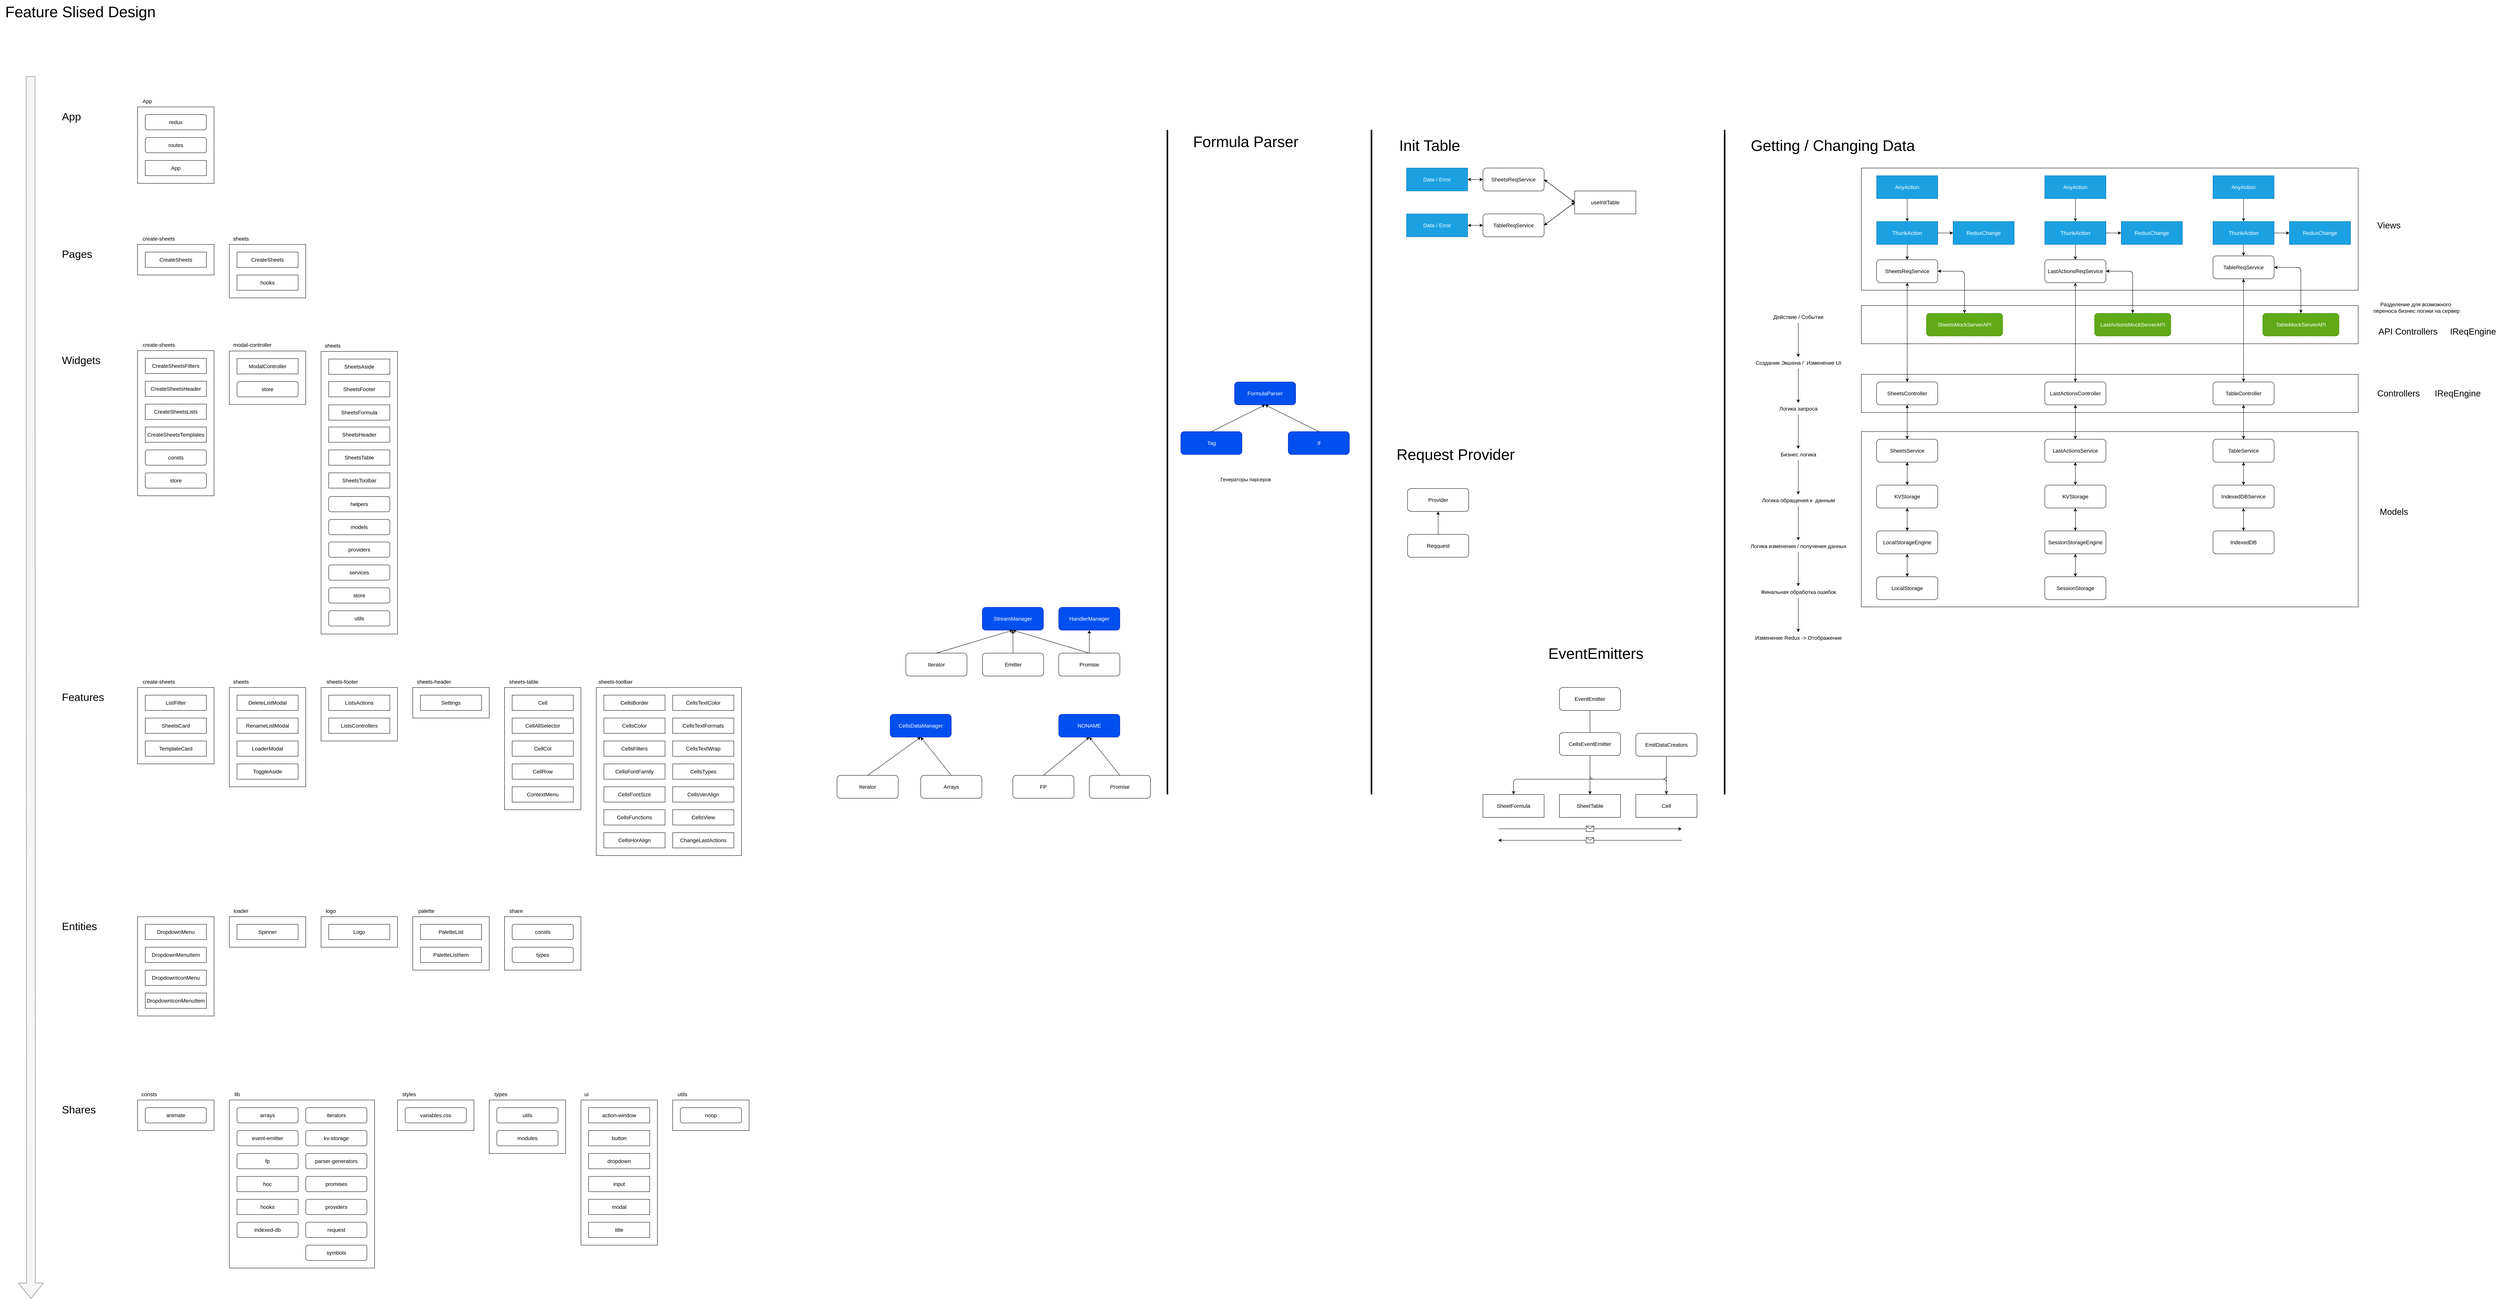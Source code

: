 <mxfile>
    <diagram name="Страница 1" id="cOe1a5cerJCm0QMi9jSH">
        <mxGraphModel dx="1814" dy="537" grid="1" gridSize="10" guides="1" tooltips="1" connect="1" arrows="1" fold="1" page="1" pageScale="1" pageWidth="827" pageHeight="1169" background="none" math="0" shadow="0">
            <root>
                <mxCell id="0"/>
                <mxCell id="1" parent="0"/>
                <mxCell id="610" value="" style="rounded=0;whiteSpace=wrap;html=1;fillColor=none;" parent="1" vertex="1">
                    <mxGeometry x="4070" y="840" width="1300" height="100" as="geometry"/>
                </mxCell>
                <mxCell id="361" value="" style="rounded=0;whiteSpace=wrap;html=1;fillColor=none;" parent="1" vertex="1">
                    <mxGeometry x="4070" y="480" width="1300" height="320" as="geometry"/>
                </mxCell>
                <mxCell id="382" value="" style="rounded=0;whiteSpace=wrap;html=1;fillColor=none;" parent="1" vertex="1">
                    <mxGeometry x="-440" y="2440" width="200" height="260" as="geometry"/>
                </mxCell>
                <mxCell id="357" value="" style="rounded=0;whiteSpace=wrap;html=1;fillColor=none;" parent="1" vertex="1">
                    <mxGeometry x="4070" y="1020" width="1300" height="100" as="geometry"/>
                </mxCell>
                <mxCell id="359" value="" style="rounded=0;whiteSpace=wrap;html=1;fillColor=none;" parent="1" vertex="1">
                    <mxGeometry x="4070" y="1170" width="1300" height="459" as="geometry"/>
                </mxCell>
                <mxCell id="6" value="&lt;font style=&quot;font-size: 28px;&quot;&gt;App&lt;/font&gt;" style="text;html=1;align=left;verticalAlign=middle;resizable=0;points=[];autosize=1;strokeColor=none;fillColor=none;" parent="1" vertex="1">
                    <mxGeometry x="-640" y="320" width="70" height="50" as="geometry"/>
                </mxCell>
                <mxCell id="11" value="&lt;font style=&quot;font-size: 40px;&quot;&gt;Feature Slised Design&lt;/font&gt;" style="text;html=1;align=center;verticalAlign=middle;resizable=0;points=[];autosize=1;strokeColor=none;fillColor=none;" parent="1" vertex="1">
                    <mxGeometry x="-800" y="40" width="420" height="60" as="geometry"/>
                </mxCell>
                <mxCell id="12" value="&lt;font style=&quot;font-size: 28px;&quot;&gt;Pages&lt;/font&gt;" style="text;html=1;align=left;verticalAlign=middle;resizable=0;points=[];autosize=1;strokeColor=none;fillColor=none;" parent="1" vertex="1">
                    <mxGeometry x="-640" y="680" width="100" height="50" as="geometry"/>
                </mxCell>
                <mxCell id="13" value="&lt;font style=&quot;font-size: 28px;&quot;&gt;Widgets&lt;/font&gt;" style="text;html=1;align=left;verticalAlign=middle;resizable=0;points=[];autosize=1;strokeColor=none;fillColor=none;" parent="1" vertex="1">
                    <mxGeometry x="-640" y="958" width="120" height="50" as="geometry"/>
                </mxCell>
                <mxCell id="14" value="&lt;font style=&quot;font-size: 28px;&quot;&gt;Shares&lt;/font&gt;" style="text;html=1;align=left;verticalAlign=middle;resizable=0;points=[];autosize=1;strokeColor=none;fillColor=none;" parent="1" vertex="1">
                    <mxGeometry x="-640" y="2920" width="110" height="50" as="geometry"/>
                </mxCell>
                <mxCell id="15" value="&lt;font style=&quot;font-size: 28px;&quot;&gt;Entities&lt;/font&gt;" style="text;html=1;align=left;verticalAlign=middle;resizable=0;points=[];autosize=1;strokeColor=none;fillColor=none;" parent="1" vertex="1">
                    <mxGeometry x="-640" y="2440" width="120" height="50" as="geometry"/>
                </mxCell>
                <mxCell id="16" value="&lt;font style=&quot;font-size: 28px;&quot;&gt;Features&lt;/font&gt;" style="text;html=1;align=left;verticalAlign=middle;resizable=0;points=[];autosize=1;strokeColor=none;fillColor=none;" parent="1" vertex="1">
                    <mxGeometry x="-640" y="1840" width="130" height="50" as="geometry"/>
                </mxCell>
                <mxCell id="51" value="FormulaParser" style="rounded=1;whiteSpace=wrap;html=1;fontSize=14;glass=0;shadow=0;fillColor=#0050ef;fontColor=#ffffff;strokeColor=#001DBC;" parent="1" vertex="1">
                    <mxGeometry x="2430" y="1040" width="160" height="60" as="geometry"/>
                </mxCell>
                <mxCell id="66" value="DropdownMenu" style="rounded=0;whiteSpace=wrap;html=1;fontSize=14;glass=0;shadow=0;" parent="1" vertex="1">
                    <mxGeometry x="-420" y="2460" width="160" height="40" as="geometry"/>
                </mxCell>
                <mxCell id="67" value="DropdownMenuItem" style="rounded=0;whiteSpace=wrap;html=1;fontSize=14;glass=0;shadow=0;" parent="1" vertex="1">
                    <mxGeometry x="-420" y="2520" width="160" height="40" as="geometry"/>
                </mxCell>
                <mxCell id="258" style="edgeStyle=none;html=1;fontSize=14;" parent="1" source="122" target="250" edge="1">
                    <mxGeometry relative="1" as="geometry"/>
                </mxCell>
                <mxCell id="122" value="Действие / Событие" style="text;html=1;align=center;verticalAlign=middle;resizable=0;points=[];autosize=1;strokeColor=none;fillColor=none;fontSize=14;" parent="1" vertex="1">
                    <mxGeometry x="3830" y="855" width="150" height="30" as="geometry"/>
                </mxCell>
                <mxCell id="130" value="" style="line;strokeWidth=4;direction=south;html=1;perimeter=backbonePerimeter;points=[];outlineConnect=0;" parent="1" vertex="1">
                    <mxGeometry x="2200" y="380" width="108.76" height="1740" as="geometry"/>
                </mxCell>
                <mxCell id="131" value="&lt;font style=&quot;font-size: 40px;&quot;&gt;Getting / Changing Data&lt;/font&gt;" style="text;html=1;align=center;verticalAlign=middle;resizable=0;points=[];autosize=1;strokeColor=none;fillColor=none;" parent="1" vertex="1">
                    <mxGeometry x="3770" y="390" width="450" height="60" as="geometry"/>
                </mxCell>
                <mxCell id="163" style="edgeStyle=none;html=1;entryX=0.5;entryY=0;entryDx=0;entryDy=0;" parent="1" source="164" target="176" edge="1">
                    <mxGeometry relative="1" as="geometry"/>
                </mxCell>
                <mxCell id="183" style="edgeStyle=none;html=1;exitX=0.5;exitY=0;exitDx=0;exitDy=0;entryX=0.5;entryY=1;entryDx=0;entryDy=0;" parent="1" source="164" target="166" edge="1">
                    <mxGeometry relative="1" as="geometry"/>
                </mxCell>
                <mxCell id="164" value="LocalStorageEngine" style="rounded=1;whiteSpace=wrap;html=1;fontSize=14;glass=0;shadow=0;" parent="1" vertex="1">
                    <mxGeometry x="4110" y="1430" width="160" height="60" as="geometry"/>
                </mxCell>
                <mxCell id="165" style="edgeStyle=none;html=1;entryX=0.5;entryY=0;entryDx=0;entryDy=0;" parent="1" source="166" target="164" edge="1">
                    <mxGeometry relative="1" as="geometry"/>
                </mxCell>
                <mxCell id="184" style="edgeStyle=none;html=1;exitX=0.5;exitY=0;exitDx=0;exitDy=0;entryX=0.5;entryY=1;entryDx=0;entryDy=0;" parent="1" source="166" target="168" edge="1">
                    <mxGeometry relative="1" as="geometry"/>
                </mxCell>
                <mxCell id="166" value="KVStorage" style="rounded=1;whiteSpace=wrap;html=1;fontSize=14;glass=0;shadow=0;" parent="1" vertex="1">
                    <mxGeometry x="4110" y="1310" width="160" height="60" as="geometry"/>
                </mxCell>
                <mxCell id="167" style="edgeStyle=none;html=1;entryX=0.5;entryY=0;entryDx=0;entryDy=0;" parent="1" source="168" target="166" edge="1">
                    <mxGeometry relative="1" as="geometry"/>
                </mxCell>
                <mxCell id="185" style="edgeStyle=none;html=1;exitX=0.5;exitY=0;exitDx=0;exitDy=0;entryX=0.5;entryY=1;entryDx=0;entryDy=0;" parent="1" source="168" target="170" edge="1">
                    <mxGeometry relative="1" as="geometry"/>
                </mxCell>
                <mxCell id="168" value="SheetsService" style="rounded=1;whiteSpace=wrap;html=1;fontSize=14;glass=0;shadow=0;" parent="1" vertex="1">
                    <mxGeometry x="4110" y="1190" width="160" height="60" as="geometry"/>
                </mxCell>
                <mxCell id="169" style="edgeStyle=none;html=1;entryX=0.5;entryY=0;entryDx=0;entryDy=0;" parent="1" source="170" target="168" edge="1">
                    <mxGeometry relative="1" as="geometry"/>
                </mxCell>
                <mxCell id="595" style="edgeStyle=none;html=1;exitX=0.5;exitY=0;exitDx=0;exitDy=0;entryX=0.5;entryY=1;entryDx=0;entryDy=0;" parent="1" source="170" target="580" edge="1">
                    <mxGeometry relative="1" as="geometry"/>
                </mxCell>
                <mxCell id="170" value="SheetsController" style="rounded=1;whiteSpace=wrap;html=1;fontSize=14;glass=0;shadow=0;" parent="1" vertex="1">
                    <mxGeometry x="4110" y="1040" width="160" height="60" as="geometry"/>
                </mxCell>
                <mxCell id="190" style="edgeStyle=none;html=1;exitX=1;exitY=0.5;exitDx=0;exitDy=0;entryX=0;entryY=0.5;entryDx=0;entryDy=0;" parent="1" source="172" target="173" edge="1">
                    <mxGeometry relative="1" as="geometry"/>
                </mxCell>
                <mxCell id="586" style="edgeStyle=none;html=1;entryX=0.5;entryY=0;entryDx=0;entryDy=0;" parent="1" source="172" target="580" edge="1">
                    <mxGeometry relative="1" as="geometry"/>
                </mxCell>
                <mxCell id="172" value="ThunkAction" style="rounded=0;whiteSpace=wrap;html=1;fontSize=14;fillColor=#1ba1e2;fontColor=#ffffff;strokeColor=#006EAF;" parent="1" vertex="1">
                    <mxGeometry x="4110" y="620" width="160" height="60" as="geometry"/>
                </mxCell>
                <mxCell id="173" value="ReduxChange" style="rounded=0;whiteSpace=wrap;html=1;fontSize=14;fillColor=#1ba1e2;fontColor=#ffffff;strokeColor=#006EAF;" parent="1" vertex="1">
                    <mxGeometry x="4310" y="620" width="160" height="60" as="geometry"/>
                </mxCell>
                <mxCell id="182" style="edgeStyle=none;html=1;exitX=0.5;exitY=0;exitDx=0;exitDy=0;entryX=0.5;entryY=1;entryDx=0;entryDy=0;" parent="1" source="176" target="164" edge="1">
                    <mxGeometry relative="1" as="geometry"/>
                </mxCell>
                <mxCell id="176" value="LocalStorage" style="rounded=1;whiteSpace=wrap;html=1;fontSize=14;glass=0;shadow=0;" parent="1" vertex="1">
                    <mxGeometry x="4110" y="1550" width="160" height="60" as="geometry"/>
                </mxCell>
                <mxCell id="192" style="edgeStyle=none;html=1;exitX=0.5;exitY=1;exitDx=0;exitDy=0;entryX=0.5;entryY=0;entryDx=0;entryDy=0;" parent="1" source="191" target="172" edge="1">
                    <mxGeometry relative="1" as="geometry"/>
                </mxCell>
                <mxCell id="191" value="AnyAction" style="rounded=0;whiteSpace=wrap;html=1;fontSize=14;fillColor=#1ba1e2;fontColor=#ffffff;strokeColor=#006EAF;" parent="1" vertex="1">
                    <mxGeometry x="4110" y="500" width="160" height="60" as="geometry"/>
                </mxCell>
                <mxCell id="194" style="edgeStyle=none;html=1;exitX=0.5;exitY=0;exitDx=0;exitDy=0;entryX=0.5;entryY=1;entryDx=0;entryDy=0;" parent="1" source="195" target="198" edge="1">
                    <mxGeometry relative="1" as="geometry"/>
                </mxCell>
                <mxCell id="195" value="IndexedDB" style="rounded=1;whiteSpace=wrap;html=1;fontSize=14;glass=0;shadow=0;" parent="1" vertex="1">
                    <mxGeometry x="4990" y="1430" width="160" height="60" as="geometry"/>
                </mxCell>
                <mxCell id="196" style="edgeStyle=none;html=1;entryX=0.5;entryY=0;entryDx=0;entryDy=0;" parent="1" source="198" target="195" edge="1">
                    <mxGeometry relative="1" as="geometry"/>
                </mxCell>
                <mxCell id="197" style="edgeStyle=none;html=1;exitX=0.5;exitY=0;exitDx=0;exitDy=0;entryX=0.5;entryY=1;entryDx=0;entryDy=0;" parent="1" source="198" target="201" edge="1">
                    <mxGeometry relative="1" as="geometry"/>
                </mxCell>
                <mxCell id="198" value="IndexedDBService" style="rounded=1;whiteSpace=wrap;html=1;fontSize=14;glass=0;shadow=0;" parent="1" vertex="1">
                    <mxGeometry x="4990" y="1310" width="160" height="60" as="geometry"/>
                </mxCell>
                <mxCell id="199" style="edgeStyle=none;html=1;entryX=0.5;entryY=0;entryDx=0;entryDy=0;" parent="1" source="201" target="198" edge="1">
                    <mxGeometry relative="1" as="geometry"/>
                </mxCell>
                <mxCell id="200" style="edgeStyle=none;html=1;exitX=0.5;exitY=0;exitDx=0;exitDy=0;entryX=0.5;entryY=1;entryDx=0;entryDy=0;" parent="1" source="201" target="204" edge="1">
                    <mxGeometry relative="1" as="geometry"/>
                </mxCell>
                <mxCell id="201" value="TableService" style="rounded=1;whiteSpace=wrap;html=1;fontSize=14;glass=0;shadow=0;" parent="1" vertex="1">
                    <mxGeometry x="4990" y="1190" width="160" height="60" as="geometry"/>
                </mxCell>
                <mxCell id="202" style="edgeStyle=none;html=1;entryX=0.5;entryY=0;entryDx=0;entryDy=0;" parent="1" source="204" target="201" edge="1">
                    <mxGeometry relative="1" as="geometry"/>
                </mxCell>
                <mxCell id="593" style="edgeStyle=none;html=1;exitX=0.5;exitY=0;exitDx=0;exitDy=0;entryX=0.5;entryY=1;entryDx=0;entryDy=0;" parent="1" source="204" target="583" edge="1">
                    <mxGeometry relative="1" as="geometry"/>
                </mxCell>
                <mxCell id="204" value="TableController" style="rounded=1;whiteSpace=wrap;html=1;fontSize=14;glass=0;shadow=0;" parent="1" vertex="1">
                    <mxGeometry x="4990" y="1040" width="160" height="60" as="geometry"/>
                </mxCell>
                <mxCell id="206" style="edgeStyle=none;html=1;exitX=1;exitY=0.5;exitDx=0;exitDy=0;entryX=0;entryY=0.5;entryDx=0;entryDy=0;" parent="1" source="207" target="208" edge="1">
                    <mxGeometry relative="1" as="geometry"/>
                </mxCell>
                <mxCell id="589" style="edgeStyle=none;html=1;exitX=0.5;exitY=1;exitDx=0;exitDy=0;entryX=0.5;entryY=0;entryDx=0;entryDy=0;" parent="1" source="207" target="583" edge="1">
                    <mxGeometry relative="1" as="geometry"/>
                </mxCell>
                <mxCell id="207" value="ThunkAction" style="rounded=0;whiteSpace=wrap;html=1;fontSize=14;fillColor=#1ba1e2;fontColor=#ffffff;strokeColor=#006EAF;" parent="1" vertex="1">
                    <mxGeometry x="4990" y="620" width="160" height="60" as="geometry"/>
                </mxCell>
                <mxCell id="208" value="ReduxChange" style="rounded=0;whiteSpace=wrap;html=1;fontSize=14;fillColor=#1ba1e2;fontColor=#ffffff;strokeColor=#006EAF;" parent="1" vertex="1">
                    <mxGeometry x="5190" y="620" width="160" height="60" as="geometry"/>
                </mxCell>
                <mxCell id="211" style="edgeStyle=none;html=1;exitX=0.5;exitY=1;exitDx=0;exitDy=0;entryX=0.5;entryY=0;entryDx=0;entryDy=0;" parent="1" source="212" target="207" edge="1">
                    <mxGeometry relative="1" as="geometry"/>
                </mxCell>
                <mxCell id="212" value="AnyAction" style="rounded=0;whiteSpace=wrap;html=1;fontSize=14;fillColor=#1ba1e2;fontColor=#ffffff;strokeColor=#006EAF;" parent="1" vertex="1">
                    <mxGeometry x="4990" y="500" width="160" height="60" as="geometry"/>
                </mxCell>
                <mxCell id="230" style="edgeStyle=none;html=1;entryX=0.5;entryY=0;entryDx=0;entryDy=0;" parent="1" source="232" target="247" edge="1">
                    <mxGeometry relative="1" as="geometry"/>
                </mxCell>
                <mxCell id="231" style="edgeStyle=none;html=1;exitX=0.5;exitY=0;exitDx=0;exitDy=0;entryX=0.5;entryY=1;entryDx=0;entryDy=0;" parent="1" source="232" target="235" edge="1">
                    <mxGeometry relative="1" as="geometry"/>
                </mxCell>
                <mxCell id="232" value="SessionStorageEngine" style="rounded=1;whiteSpace=wrap;html=1;fontSize=14;glass=0;shadow=0;" parent="1" vertex="1">
                    <mxGeometry x="4550" y="1430" width="160" height="60" as="geometry"/>
                </mxCell>
                <mxCell id="233" style="edgeStyle=none;html=1;entryX=0.5;entryY=0;entryDx=0;entryDy=0;" parent="1" source="235" target="232" edge="1">
                    <mxGeometry relative="1" as="geometry"/>
                </mxCell>
                <mxCell id="234" style="edgeStyle=none;html=1;exitX=0.5;exitY=0;exitDx=0;exitDy=0;entryX=0.5;entryY=1;entryDx=0;entryDy=0;" parent="1" source="235" target="238" edge="1">
                    <mxGeometry relative="1" as="geometry"/>
                </mxCell>
                <mxCell id="235" value="KVStorage" style="rounded=1;whiteSpace=wrap;html=1;fontSize=14;glass=0;shadow=0;" parent="1" vertex="1">
                    <mxGeometry x="4550" y="1310" width="160" height="60" as="geometry"/>
                </mxCell>
                <mxCell id="236" style="edgeStyle=none;html=1;entryX=0.5;entryY=0;entryDx=0;entryDy=0;" parent="1" source="238" target="235" edge="1">
                    <mxGeometry relative="1" as="geometry"/>
                </mxCell>
                <mxCell id="237" style="edgeStyle=none;html=1;exitX=0.5;exitY=0;exitDx=0;exitDy=0;entryX=0.5;entryY=1;entryDx=0;entryDy=0;" parent="1" source="238" target="241" edge="1">
                    <mxGeometry relative="1" as="geometry"/>
                </mxCell>
                <mxCell id="238" value="LastActionsService" style="rounded=1;whiteSpace=wrap;html=1;fontSize=14;glass=0;shadow=0;" parent="1" vertex="1">
                    <mxGeometry x="4550" y="1190" width="160" height="60" as="geometry"/>
                </mxCell>
                <mxCell id="239" style="edgeStyle=none;html=1;entryX=0.5;entryY=0;entryDx=0;entryDy=0;" parent="1" source="241" target="238" edge="1">
                    <mxGeometry relative="1" as="geometry"/>
                </mxCell>
                <mxCell id="594" style="edgeStyle=none;html=1;exitX=0.5;exitY=0;exitDx=0;exitDy=0;entryX=0.5;entryY=1;entryDx=0;entryDy=0;" parent="1" source="241" target="581" edge="1">
                    <mxGeometry relative="1" as="geometry"/>
                </mxCell>
                <mxCell id="241" value="LastActionsController" style="rounded=1;whiteSpace=wrap;html=1;fontSize=14;glass=0;shadow=0;" parent="1" vertex="1">
                    <mxGeometry x="4550" y="1040" width="160" height="60" as="geometry"/>
                </mxCell>
                <mxCell id="243" style="edgeStyle=none;html=1;exitX=1;exitY=0.5;exitDx=0;exitDy=0;entryX=0;entryY=0.5;entryDx=0;entryDy=0;" parent="1" source="244" target="245" edge="1">
                    <mxGeometry relative="1" as="geometry"/>
                </mxCell>
                <mxCell id="588" style="edgeStyle=none;html=1;entryX=0.5;entryY=0;entryDx=0;entryDy=0;" parent="1" source="244" target="581" edge="1">
                    <mxGeometry relative="1" as="geometry"/>
                </mxCell>
                <mxCell id="244" value="ThunkAction" style="rounded=0;whiteSpace=wrap;html=1;fontSize=14;fillColor=#1ba1e2;fontColor=#ffffff;strokeColor=#006EAF;" parent="1" vertex="1">
                    <mxGeometry x="4550" y="620" width="160" height="60" as="geometry"/>
                </mxCell>
                <mxCell id="245" value="ReduxChange" style="rounded=0;whiteSpace=wrap;html=1;fontSize=14;fillColor=#1ba1e2;fontColor=#ffffff;strokeColor=#006EAF;" parent="1" vertex="1">
                    <mxGeometry x="4750" y="620" width="160" height="60" as="geometry"/>
                </mxCell>
                <mxCell id="246" style="edgeStyle=none;html=1;exitX=0.5;exitY=0;exitDx=0;exitDy=0;entryX=0.5;entryY=1;entryDx=0;entryDy=0;" parent="1" source="247" target="232" edge="1">
                    <mxGeometry relative="1" as="geometry"/>
                </mxCell>
                <mxCell id="247" value="SessionStorage" style="rounded=1;whiteSpace=wrap;html=1;fontSize=14;glass=0;shadow=0;" parent="1" vertex="1">
                    <mxGeometry x="4550" y="1550" width="160" height="60" as="geometry"/>
                </mxCell>
                <mxCell id="248" style="edgeStyle=none;html=1;exitX=0.5;exitY=1;exitDx=0;exitDy=0;entryX=0.5;entryY=0;entryDx=0;entryDy=0;" parent="1" source="249" target="244" edge="1">
                    <mxGeometry relative="1" as="geometry"/>
                </mxCell>
                <mxCell id="249" value="AnyAction" style="rounded=0;whiteSpace=wrap;html=1;fontSize=14;fillColor=#1ba1e2;fontColor=#ffffff;strokeColor=#006EAF;" parent="1" vertex="1">
                    <mxGeometry x="4550" y="500" width="160" height="60" as="geometry"/>
                </mxCell>
                <mxCell id="256" style="edgeStyle=none;html=1;fontSize=14;" parent="1" source="250" target="251" edge="1">
                    <mxGeometry relative="1" as="geometry"/>
                </mxCell>
                <mxCell id="250" value="Создание Экшена /&amp;nbsp; Изменение UI" style="text;html=1;align=center;verticalAlign=middle;resizable=0;points=[];autosize=1;strokeColor=none;fillColor=none;fontSize=14;" parent="1" vertex="1">
                    <mxGeometry x="3780" y="975" width="250" height="30" as="geometry"/>
                </mxCell>
                <mxCell id="259" style="edgeStyle=none;html=1;fontSize=14;" parent="1" source="251" target="252" edge="1">
                    <mxGeometry relative="1" as="geometry"/>
                </mxCell>
                <mxCell id="251" value="Логика запроса" style="text;html=1;align=center;verticalAlign=middle;resizable=0;points=[];autosize=1;strokeColor=none;fillColor=none;fontSize=14;" parent="1" vertex="1">
                    <mxGeometry x="3845" y="1095" width="120" height="30" as="geometry"/>
                </mxCell>
                <mxCell id="260" style="edgeStyle=none;html=1;fontSize=14;" parent="1" source="252" target="253" edge="1">
                    <mxGeometry relative="1" as="geometry"/>
                </mxCell>
                <mxCell id="252" value="Бизнес логика" style="text;html=1;align=center;verticalAlign=middle;resizable=0;points=[];autosize=1;strokeColor=none;fillColor=none;fontSize=14;" parent="1" vertex="1">
                    <mxGeometry x="3845" y="1215" width="120" height="30" as="geometry"/>
                </mxCell>
                <mxCell id="270" style="edgeStyle=none;html=1;fontSize=14;" parent="1" source="253" target="262" edge="1">
                    <mxGeometry relative="1" as="geometry"/>
                </mxCell>
                <mxCell id="253" value="Логика обращения к&amp;nbsp; данным" style="text;html=1;align=center;verticalAlign=middle;resizable=0;points=[];autosize=1;strokeColor=none;fillColor=none;fontSize=14;" parent="1" vertex="1">
                    <mxGeometry x="3800" y="1335" width="210" height="30" as="geometry"/>
                </mxCell>
                <mxCell id="265" style="edgeStyle=none;html=1;fontSize=14;" parent="1" source="262" target="264" edge="1">
                    <mxGeometry relative="1" as="geometry"/>
                </mxCell>
                <mxCell id="262" value="Логика изменения / получения данных" style="text;html=1;align=center;verticalAlign=middle;resizable=0;points=[];autosize=1;strokeColor=none;fillColor=none;fontSize=14;" parent="1" vertex="1">
                    <mxGeometry x="3770" y="1455" width="270" height="30" as="geometry"/>
                </mxCell>
                <mxCell id="269" style="edgeStyle=none;html=1;fontSize=14;" parent="1" source="264" target="268" edge="1">
                    <mxGeometry relative="1" as="geometry"/>
                </mxCell>
                <mxCell id="264" value="Финальная обработка ошибок" style="text;html=1;align=center;verticalAlign=middle;resizable=0;points=[];autosize=1;strokeColor=none;fillColor=none;fontSize=14;" parent="1" vertex="1">
                    <mxGeometry x="3795" y="1575" width="220" height="30" as="geometry"/>
                </mxCell>
                <mxCell id="268" value="Изменение Redux -&amp;gt; Отображение" style="text;html=1;align=center;verticalAlign=middle;resizable=0;points=[];autosize=1;strokeColor=none;fillColor=none;fontSize=14;" parent="1" vertex="1">
                    <mxGeometry x="3780" y="1695" width="250" height="30" as="geometry"/>
                </mxCell>
                <mxCell id="272" value="" style="line;strokeWidth=4;direction=south;html=1;perimeter=backbonePerimeter;points=[];outlineConnect=0;" parent="1" vertex="1">
                    <mxGeometry x="3658" y="380" width="108.76" height="1740" as="geometry"/>
                </mxCell>
                <mxCell id="286" style="edgeStyle=none;html=1;exitX=1;exitY=0.5;exitDx=0;exitDy=0;entryX=0;entryY=0.5;entryDx=0;entryDy=0;fontSize=14;" parent="1" source="276" target="278" edge="1">
                    <mxGeometry relative="1" as="geometry"/>
                </mxCell>
                <mxCell id="302" style="edgeStyle=none;html=1;exitX=0;exitY=0.5;exitDx=0;exitDy=0;entryX=1;entryY=0.5;entryDx=0;entryDy=0;fontSize=14;" parent="1" source="276" target="282" edge="1">
                    <mxGeometry relative="1" as="geometry"/>
                </mxCell>
                <mxCell id="276" value="TableReqService" style="rounded=1;whiteSpace=wrap;html=1;fontSize=14;glass=0;shadow=0;" parent="1" vertex="1">
                    <mxGeometry x="3080" y="600" width="160" height="60" as="geometry"/>
                </mxCell>
                <mxCell id="280" style="edgeStyle=none;html=1;entryX=1;entryY=0.5;entryDx=0;entryDy=0;fontSize=14;exitX=0;exitY=0.5;exitDx=0;exitDy=0;" parent="1" source="278" target="276" edge="1">
                    <mxGeometry relative="1" as="geometry"/>
                </mxCell>
                <mxCell id="300" style="edgeStyle=none;html=1;exitX=0;exitY=0.5;exitDx=0;exitDy=0;entryX=1;entryY=0.5;entryDx=0;entryDy=0;fontSize=14;" parent="1" source="278" target="295" edge="1">
                    <mxGeometry relative="1" as="geometry"/>
                </mxCell>
                <mxCell id="278" value="useInitTable" style="rounded=0;whiteSpace=wrap;html=1;fontSize=14;" parent="1" vertex="1">
                    <mxGeometry x="3320" y="540" width="160" height="60" as="geometry"/>
                </mxCell>
                <mxCell id="301" style="edgeStyle=none;html=1;exitX=1;exitY=0.5;exitDx=0;exitDy=0;entryX=0;entryY=0.5;entryDx=0;entryDy=0;fontSize=14;" parent="1" source="282" target="276" edge="1">
                    <mxGeometry relative="1" as="geometry"/>
                </mxCell>
                <mxCell id="282" value="Data / Error" style="rounded=0;whiteSpace=wrap;html=1;fontSize=14;fillColor=#1ba1e2;fontColor=#ffffff;strokeColor=#006EAF;" parent="1" vertex="1">
                    <mxGeometry x="2880" y="600" width="160" height="60" as="geometry"/>
                </mxCell>
                <mxCell id="292" value="" style="line;strokeWidth=4;direction=south;html=1;perimeter=backbonePerimeter;points=[];outlineConnect=0;" parent="1" vertex="1">
                    <mxGeometry x="2734" y="380" width="108.76" height="1740" as="geometry"/>
                </mxCell>
                <mxCell id="293" value="&lt;span style=&quot;font-size: 40px;&quot;&gt;Init Table&lt;/span&gt;" style="text;html=1;align=center;verticalAlign=middle;resizable=0;points=[];autosize=1;strokeColor=none;fillColor=none;" parent="1" vertex="1">
                    <mxGeometry x="2850" y="390" width="180" height="60" as="geometry"/>
                </mxCell>
                <mxCell id="299" style="edgeStyle=none;html=1;exitX=1;exitY=0.5;exitDx=0;exitDy=0;entryX=0;entryY=0.5;entryDx=0;entryDy=0;fontSize=14;" parent="1" source="295" target="278" edge="1">
                    <mxGeometry relative="1" as="geometry"/>
                </mxCell>
                <mxCell id="305" style="edgeStyle=none;html=1;exitX=0;exitY=0.5;exitDx=0;exitDy=0;entryX=1;entryY=0.5;entryDx=0;entryDy=0;fontSize=14;" parent="1" source="295" target="303" edge="1">
                    <mxGeometry relative="1" as="geometry"/>
                </mxCell>
                <mxCell id="295" value="SheetsReqService" style="rounded=1;whiteSpace=wrap;html=1;fontSize=14;glass=0;shadow=0;" parent="1" vertex="1">
                    <mxGeometry x="3080" y="480" width="160" height="60" as="geometry"/>
                </mxCell>
                <mxCell id="304" style="edgeStyle=none;html=1;exitX=1;exitY=0.5;exitDx=0;exitDy=0;entryX=0;entryY=0.5;entryDx=0;entryDy=0;fontSize=14;" parent="1" source="303" target="295" edge="1">
                    <mxGeometry relative="1" as="geometry"/>
                </mxCell>
                <mxCell id="303" value="Data / Error" style="rounded=0;whiteSpace=wrap;html=1;fontSize=14;fillColor=#1ba1e2;fontColor=#ffffff;strokeColor=#006EAF;" parent="1" vertex="1">
                    <mxGeometry x="2880" y="480" width="160" height="60" as="geometry"/>
                </mxCell>
                <mxCell id="321" style="edgeStyle=none;html=1;exitX=0.5;exitY=0;exitDx=0;exitDy=0;entryX=0.5;entryY=1;entryDx=0;entryDy=0;" parent="1" source="318" target="51" edge="1">
                    <mxGeometry relative="1" as="geometry"/>
                </mxCell>
                <mxCell id="318" value="Tag" style="rounded=1;whiteSpace=wrap;html=1;fontSize=14;glass=0;shadow=0;fillColor=#0050ef;fontColor=#ffffff;strokeColor=#001DBC;" parent="1" vertex="1">
                    <mxGeometry x="2289.5" y="1170" width="160" height="60" as="geometry"/>
                </mxCell>
                <mxCell id="320" style="edgeStyle=none;html=1;exitX=0.5;exitY=0;exitDx=0;exitDy=0;entryX=0.5;entryY=1;entryDx=0;entryDy=0;" parent="1" source="319" target="51" edge="1">
                    <mxGeometry relative="1" as="geometry"/>
                </mxCell>
                <mxCell id="319" value="If" style="rounded=1;whiteSpace=wrap;html=1;fontSize=14;glass=0;shadow=0;fillColor=#0050ef;fontColor=#ffffff;strokeColor=#001DBC;" parent="1" vertex="1">
                    <mxGeometry x="2570.5" y="1170" width="160" height="60" as="geometry"/>
                </mxCell>
                <mxCell id="322" value="&lt;span style=&quot;font-size: 40px;&quot;&gt;Formula Parser&lt;/span&gt;" style="text;html=1;align=center;verticalAlign=middle;resizable=0;points=[];autosize=1;strokeColor=none;fillColor=none;" parent="1" vertex="1">
                    <mxGeometry x="2308.76" y="380" width="300" height="60" as="geometry"/>
                </mxCell>
                <mxCell id="323" value="Генераторы парсеров" style="text;html=1;align=center;verticalAlign=middle;resizable=0;points=[];autosize=1;strokeColor=none;fillColor=none;fontSize=13;" parent="1" vertex="1">
                    <mxGeometry x="2378.76" y="1280" width="160" height="30" as="geometry"/>
                </mxCell>
                <mxCell id="328" value="HandlerManager" style="rounded=1;whiteSpace=wrap;html=1;fontSize=14;glass=0;shadow=0;fillColor=#0050ef;fontColor=#ffffff;strokeColor=#001DBC;" parent="1" vertex="1">
                    <mxGeometry x="1970" y="1630" width="160" height="60" as="geometry"/>
                </mxCell>
                <mxCell id="329" value="StreamManager" style="rounded=1;whiteSpace=wrap;html=1;fontSize=14;glass=0;shadow=0;fillColor=#0050ef;fontColor=#ffffff;strokeColor=#001DBC;" parent="1" vertex="1">
                    <mxGeometry x="1770" y="1630" width="160" height="60" as="geometry"/>
                </mxCell>
                <mxCell id="331" style="edgeStyle=none;html=1;exitX=0.5;exitY=0;exitDx=0;exitDy=0;entryX=0.5;entryY=1;entryDx=0;entryDy=0;" parent="1" source="330" target="329" edge="1">
                    <mxGeometry relative="1" as="geometry"/>
                </mxCell>
                <mxCell id="330" value="Emitter" style="rounded=1;whiteSpace=wrap;html=1;fontSize=14;glass=0;shadow=0;" parent="1" vertex="1">
                    <mxGeometry x="1770.5" y="1750" width="160" height="60" as="geometry"/>
                </mxCell>
                <mxCell id="333" style="edgeStyle=none;html=1;exitX=0.5;exitY=0;exitDx=0;exitDy=0;entryX=0.5;entryY=1;entryDx=0;entryDy=0;" parent="1" source="332" target="329" edge="1">
                    <mxGeometry relative="1" as="geometry"/>
                </mxCell>
                <mxCell id="334" style="edgeStyle=none;html=1;exitX=0.5;exitY=0;exitDx=0;exitDy=0;entryX=0.5;entryY=1;entryDx=0;entryDy=0;" parent="1" source="332" target="328" edge="1">
                    <mxGeometry relative="1" as="geometry"/>
                </mxCell>
                <mxCell id="332" value="Promise" style="rounded=1;whiteSpace=wrap;html=1;fontSize=14;glass=0;shadow=0;" parent="1" vertex="1">
                    <mxGeometry x="1970" y="1750" width="160" height="60" as="geometry"/>
                </mxCell>
                <mxCell id="336" style="edgeStyle=none;html=1;exitX=0.5;exitY=0;exitDx=0;exitDy=0;entryX=0.5;entryY=1;entryDx=0;entryDy=0;" parent="1" source="335" target="329" edge="1">
                    <mxGeometry relative="1" as="geometry"/>
                </mxCell>
                <mxCell id="335" value="Iterator" style="rounded=1;whiteSpace=wrap;html=1;fontSize=14;glass=0;shadow=0;" parent="1" vertex="1">
                    <mxGeometry x="1570" y="1750" width="160" height="60" as="geometry"/>
                </mxCell>
                <mxCell id="337" value="NONAME" style="rounded=1;whiteSpace=wrap;html=1;fontSize=14;glass=0;shadow=0;fillColor=#0050ef;fontColor=#ffffff;strokeColor=#001DBC;" parent="1" vertex="1">
                    <mxGeometry x="1970" y="1910" width="160" height="60" as="geometry"/>
                </mxCell>
                <mxCell id="338" value="CellsDataManager" style="rounded=1;whiteSpace=wrap;html=1;fontSize=14;glass=0;shadow=0;fillColor=#0050ef;fontColor=#ffffff;strokeColor=#001DBC;" parent="1" vertex="1">
                    <mxGeometry x="1529" y="1910" width="160" height="60" as="geometry"/>
                </mxCell>
                <mxCell id="340" style="edgeStyle=none;html=1;exitX=0.5;exitY=0;exitDx=0;exitDy=0;entryX=0.5;entryY=1;entryDx=0;entryDy=0;" parent="1" source="339" target="338" edge="1">
                    <mxGeometry relative="1" as="geometry">
                        <mxPoint x="1490" y="2070" as="sourcePoint"/>
                    </mxGeometry>
                </mxCell>
                <mxCell id="339" value="Iterator" style="rounded=1;whiteSpace=wrap;html=1;fontSize=14;glass=0;shadow=0;" parent="1" vertex="1">
                    <mxGeometry x="1390" y="2070" width="160" height="60" as="geometry"/>
                </mxCell>
                <mxCell id="342" style="edgeStyle=none;html=1;exitX=0.5;exitY=0;exitDx=0;exitDy=0;entryX=0.5;entryY=1;entryDx=0;entryDy=0;" parent="1" source="341" target="338" edge="1">
                    <mxGeometry relative="1" as="geometry"/>
                </mxCell>
                <mxCell id="341" value="Arrays" style="rounded=1;whiteSpace=wrap;html=1;fontSize=14;glass=0;shadow=0;" parent="1" vertex="1">
                    <mxGeometry x="1609" y="2070" width="160" height="60" as="geometry"/>
                </mxCell>
                <mxCell id="344" style="edgeStyle=none;html=1;exitX=0.5;exitY=0;exitDx=0;exitDy=0;entryX=0.5;entryY=1;entryDx=0;entryDy=0;" parent="1" source="343" target="337" edge="1">
                    <mxGeometry relative="1" as="geometry"/>
                </mxCell>
                <mxCell id="343" value="FP" style="rounded=1;whiteSpace=wrap;html=1;fontSize=14;glass=0;shadow=0;" parent="1" vertex="1">
                    <mxGeometry x="1850" y="2070" width="160" height="60" as="geometry"/>
                </mxCell>
                <mxCell id="346" style="edgeStyle=none;html=1;exitX=0.5;exitY=0;exitDx=0;exitDy=0;entryX=0.5;entryY=1;entryDx=0;entryDy=0;" parent="1" source="345" target="337" edge="1">
                    <mxGeometry relative="1" as="geometry">
                        <mxPoint x="2040" y="2170" as="targetPoint"/>
                    </mxGeometry>
                </mxCell>
                <mxCell id="345" value="Promise" style="rounded=1;whiteSpace=wrap;html=1;fontSize=14;glass=0;shadow=0;" parent="1" vertex="1">
                    <mxGeometry x="2050" y="2070" width="160" height="60" as="geometry"/>
                </mxCell>
                <mxCell id="358" value="Controllers" style="text;html=1;align=center;verticalAlign=middle;resizable=0;points=[];autosize=1;strokeColor=none;fillColor=none;fontSize=23;" parent="1" vertex="1">
                    <mxGeometry x="5410" y="1050" width="130" height="40" as="geometry"/>
                </mxCell>
                <mxCell id="360" value="Models" style="text;html=1;align=center;verticalAlign=middle;resizable=0;points=[];autosize=1;strokeColor=none;fillColor=none;fontSize=23;" parent="1" vertex="1">
                    <mxGeometry x="5413" y="1360" width="100" height="40" as="geometry"/>
                </mxCell>
                <mxCell id="362" value="Views" style="text;html=1;align=center;verticalAlign=middle;resizable=0;points=[];autosize=1;strokeColor=none;fillColor=none;fontSize=23;" parent="1" vertex="1">
                    <mxGeometry x="5410" y="610" width="80" height="40" as="geometry"/>
                </mxCell>
                <mxCell id="383" value="create-sheets" style="text;html=1;align=center;verticalAlign=middle;resizable=0;points=[];autosize=1;strokeColor=none;fillColor=none;fontSize=14;" parent="1" vertex="1">
                    <mxGeometry x="-440" y="1810" width="110" height="30" as="geometry"/>
                </mxCell>
                <mxCell id="384" value="DropdownIconMenu" style="rounded=0;whiteSpace=wrap;html=1;fontSize=14;glass=0;shadow=0;" parent="1" vertex="1">
                    <mxGeometry x="-420" y="2580" width="160" height="40" as="geometry"/>
                </mxCell>
                <mxCell id="385" value="DropdownIconMenuItem" style="rounded=0;whiteSpace=wrap;html=1;fontSize=14;glass=0;shadow=0;" parent="1" vertex="1">
                    <mxGeometry x="-420" y="2640" width="160" height="40" as="geometry"/>
                </mxCell>
                <mxCell id="387" value="" style="rounded=0;whiteSpace=wrap;html=1;fillColor=none;" parent="1" vertex="1">
                    <mxGeometry x="-200" y="2440" width="200" height="80" as="geometry"/>
                </mxCell>
                <mxCell id="388" value="Spinner" style="rounded=0;whiteSpace=wrap;html=1;fontSize=14;glass=0;shadow=0;" parent="1" vertex="1">
                    <mxGeometry x="-180" y="2460" width="160" height="40" as="geometry"/>
                </mxCell>
                <mxCell id="390" value="loader" style="text;html=1;align=center;verticalAlign=middle;resizable=0;points=[];autosize=1;strokeColor=none;fillColor=none;fontSize=14;" parent="1" vertex="1">
                    <mxGeometry x="-200" y="2410" width="60" height="30" as="geometry"/>
                </mxCell>
                <mxCell id="393" value="" style="rounded=0;whiteSpace=wrap;html=1;fillColor=none;" parent="1" vertex="1">
                    <mxGeometry x="40" y="2440" width="200" height="80" as="geometry"/>
                </mxCell>
                <mxCell id="394" value="Logo" style="rounded=0;whiteSpace=wrap;html=1;fontSize=14;glass=0;shadow=0;" parent="1" vertex="1">
                    <mxGeometry x="60" y="2460" width="160" height="40" as="geometry"/>
                </mxCell>
                <mxCell id="395" value="logo" style="text;html=1;align=center;verticalAlign=middle;resizable=0;points=[];autosize=1;strokeColor=none;fillColor=none;fontSize=14;" parent="1" vertex="1">
                    <mxGeometry x="40" y="2410" width="50" height="30" as="geometry"/>
                </mxCell>
                <mxCell id="399" value="" style="rounded=0;whiteSpace=wrap;html=1;fillColor=none;" parent="1" vertex="1">
                    <mxGeometry x="280" y="2440" width="200" height="140" as="geometry"/>
                </mxCell>
                <mxCell id="400" value="PaletteList" style="rounded=0;whiteSpace=wrap;html=1;fontSize=14;glass=0;shadow=0;" parent="1" vertex="1">
                    <mxGeometry x="300" y="2460" width="160" height="40" as="geometry"/>
                </mxCell>
                <mxCell id="401" value="palette" style="text;html=1;align=center;verticalAlign=middle;resizable=0;points=[];autosize=1;strokeColor=none;fillColor=none;fontSize=14;" parent="1" vertex="1">
                    <mxGeometry x="280" y="2410" width="70" height="30" as="geometry"/>
                </mxCell>
                <mxCell id="402" value="PaletteListItem" style="rounded=0;whiteSpace=wrap;html=1;fontSize=14;glass=0;shadow=0;" parent="1" vertex="1">
                    <mxGeometry x="300" y="2520" width="160" height="40" as="geometry"/>
                </mxCell>
                <mxCell id="403" value="" style="rounded=0;whiteSpace=wrap;html=1;fillColor=none;" parent="1" vertex="1">
                    <mxGeometry x="520" y="2440" width="200" height="140" as="geometry"/>
                </mxCell>
                <mxCell id="404" value="consts" style="rounded=1;whiteSpace=wrap;html=1;fontSize=14;glass=0;shadow=0;" parent="1" vertex="1">
                    <mxGeometry x="540" y="2460" width="160" height="40" as="geometry"/>
                </mxCell>
                <mxCell id="405" value="share" style="text;html=1;align=center;verticalAlign=middle;resizable=0;points=[];autosize=1;strokeColor=none;fillColor=none;fontSize=14;" parent="1" vertex="1">
                    <mxGeometry x="520" y="2410" width="60" height="30" as="geometry"/>
                </mxCell>
                <mxCell id="406" value="types" style="rounded=1;whiteSpace=wrap;html=1;fontSize=14;glass=0;shadow=0;" parent="1" vertex="1">
                    <mxGeometry x="540" y="2520" width="160" height="40" as="geometry"/>
                </mxCell>
                <mxCell id="407" value="" style="rounded=0;whiteSpace=wrap;html=1;fillColor=none;" parent="1" vertex="1">
                    <mxGeometry x="-440" y="2920" width="200" height="80" as="geometry"/>
                </mxCell>
                <mxCell id="410" value="consts" style="text;html=1;align=center;verticalAlign=middle;resizable=0;points=[];autosize=1;strokeColor=none;fillColor=none;fontSize=14;" parent="1" vertex="1">
                    <mxGeometry x="-440" y="2890" width="60" height="30" as="geometry"/>
                </mxCell>
                <mxCell id="412" value="animate" style="rounded=1;whiteSpace=wrap;html=1;fontSize=14;glass=0;shadow=0;" parent="1" vertex="1">
                    <mxGeometry x="-420" y="2940" width="160" height="40" as="geometry"/>
                </mxCell>
                <mxCell id="413" value="" style="rounded=0;whiteSpace=wrap;html=1;fillColor=none;" parent="1" vertex="1">
                    <mxGeometry x="-200" y="2920" width="380" height="440" as="geometry"/>
                </mxCell>
                <mxCell id="414" value="lib" style="text;html=1;align=center;verticalAlign=middle;resizable=0;points=[];autosize=1;strokeColor=none;fillColor=none;fontSize=14;" parent="1" vertex="1">
                    <mxGeometry x="-200" y="2890" width="40" height="30" as="geometry"/>
                </mxCell>
                <mxCell id="415" value="arrays" style="rounded=1;whiteSpace=wrap;html=1;fontSize=14;glass=0;shadow=0;" parent="1" vertex="1">
                    <mxGeometry x="-180" y="2940" width="160" height="40" as="geometry"/>
                </mxCell>
                <mxCell id="416" value="" style="rounded=0;whiteSpace=wrap;html=1;fillColor=none;" parent="1" vertex="1">
                    <mxGeometry x="240" y="2920" width="200" height="80" as="geometry"/>
                </mxCell>
                <mxCell id="417" value="styles" style="text;html=1;align=center;verticalAlign=middle;resizable=0;points=[];autosize=1;strokeColor=none;fillColor=none;fontSize=14;" parent="1" vertex="1">
                    <mxGeometry x="240" y="2890" width="60" height="30" as="geometry"/>
                </mxCell>
                <mxCell id="418" value="variables.css" style="rounded=1;whiteSpace=wrap;html=1;fontSize=14;glass=0;shadow=0;" parent="1" vertex="1">
                    <mxGeometry x="260" y="2940" width="160" height="40" as="geometry"/>
                </mxCell>
                <mxCell id="419" value="" style="rounded=0;whiteSpace=wrap;html=1;fillColor=none;" parent="1" vertex="1">
                    <mxGeometry x="480" y="2920" width="200" height="140" as="geometry"/>
                </mxCell>
                <mxCell id="420" value="types" style="text;html=1;align=center;verticalAlign=middle;resizable=0;points=[];autosize=1;strokeColor=none;fillColor=none;fontSize=14;" parent="1" vertex="1">
                    <mxGeometry x="480" y="2890" width="60" height="30" as="geometry"/>
                </mxCell>
                <mxCell id="421" value="utils" style="rounded=1;whiteSpace=wrap;html=1;fontSize=14;glass=0;shadow=0;" parent="1" vertex="1">
                    <mxGeometry x="500" y="2940" width="160" height="40" as="geometry"/>
                </mxCell>
                <mxCell id="422" value="" style="rounded=0;whiteSpace=wrap;html=1;fillColor=none;" parent="1" vertex="1">
                    <mxGeometry x="720" y="2920" width="200" height="380" as="geometry"/>
                </mxCell>
                <mxCell id="423" value="ui" style="text;html=1;align=center;verticalAlign=middle;resizable=0;points=[];autosize=1;strokeColor=none;fillColor=none;fontSize=14;" parent="1" vertex="1">
                    <mxGeometry x="719" y="2890" width="30" height="30" as="geometry"/>
                </mxCell>
                <mxCell id="424" value="action-window" style="rounded=0;whiteSpace=wrap;html=1;fontSize=14;glass=0;shadow=0;" parent="1" vertex="1">
                    <mxGeometry x="740" y="2940" width="160" height="40" as="geometry"/>
                </mxCell>
                <mxCell id="425" value="event-emitter" style="rounded=1;whiteSpace=wrap;html=1;fontSize=14;glass=0;shadow=0;" parent="1" vertex="1">
                    <mxGeometry x="-180" y="3000" width="160" height="40" as="geometry"/>
                </mxCell>
                <mxCell id="426" value="fp" style="rounded=1;whiteSpace=wrap;html=1;fontSize=14;glass=0;shadow=0;" parent="1" vertex="1">
                    <mxGeometry x="-180" y="3060" width="160" height="40" as="geometry"/>
                </mxCell>
                <mxCell id="427" value="hooks" style="rounded=0;whiteSpace=wrap;html=1;fontSize=14;glass=0;shadow=0;" parent="1" vertex="1">
                    <mxGeometry x="-180" y="3180" width="160" height="40" as="geometry"/>
                </mxCell>
                <mxCell id="428" value="indexed-db" style="rounded=1;whiteSpace=wrap;html=1;fontSize=14;glass=0;shadow=0;" parent="1" vertex="1">
                    <mxGeometry x="-180" y="3240" width="160" height="40" as="geometry"/>
                </mxCell>
                <mxCell id="429" value="iterators" style="rounded=1;whiteSpace=wrap;html=1;fontSize=14;glass=0;shadow=0;" parent="1" vertex="1">
                    <mxGeometry y="2940" width="160" height="40" as="geometry"/>
                </mxCell>
                <mxCell id="430" value="kv-storage" style="rounded=1;whiteSpace=wrap;html=1;fontSize=14;glass=0;shadow=0;" parent="1" vertex="1">
                    <mxGeometry y="3000" width="160" height="40" as="geometry"/>
                </mxCell>
                <mxCell id="431" value="parser-generators" style="rounded=1;whiteSpace=wrap;html=1;fontSize=14;glass=0;shadow=0;" parent="1" vertex="1">
                    <mxGeometry y="3060" width="160" height="40" as="geometry"/>
                </mxCell>
                <mxCell id="432" value="promises" style="rounded=1;whiteSpace=wrap;html=1;fontSize=14;glass=0;shadow=0;" parent="1" vertex="1">
                    <mxGeometry y="3120" width="160" height="40" as="geometry"/>
                </mxCell>
                <mxCell id="433" value="symbols" style="rounded=1;whiteSpace=wrap;html=1;fontSize=14;glass=0;shadow=0;" parent="1" vertex="1">
                    <mxGeometry y="3300" width="160" height="40" as="geometry"/>
                </mxCell>
                <mxCell id="434" value="button" style="rounded=0;whiteSpace=wrap;html=1;fontSize=14;glass=0;shadow=0;" parent="1" vertex="1">
                    <mxGeometry x="740" y="3000" width="160" height="40" as="geometry"/>
                </mxCell>
                <mxCell id="435" value="dropdown" style="rounded=0;whiteSpace=wrap;html=1;fontSize=14;glass=0;shadow=0;" parent="1" vertex="1">
                    <mxGeometry x="740" y="3060" width="160" height="40" as="geometry"/>
                </mxCell>
                <mxCell id="436" value="input" style="rounded=0;whiteSpace=wrap;html=1;fontSize=14;glass=0;shadow=0;" parent="1" vertex="1">
                    <mxGeometry x="740" y="3120" width="160" height="40" as="geometry"/>
                </mxCell>
                <mxCell id="437" value="modal" style="rounded=0;whiteSpace=wrap;html=1;fontSize=14;glass=0;shadow=0;" parent="1" vertex="1">
                    <mxGeometry x="740" y="3180" width="160" height="40" as="geometry"/>
                </mxCell>
                <mxCell id="438" value="title" style="rounded=0;whiteSpace=wrap;html=1;fontSize=14;glass=0;shadow=0;" parent="1" vertex="1">
                    <mxGeometry x="740" y="3240" width="160" height="40" as="geometry"/>
                </mxCell>
                <mxCell id="439" value="" style="rounded=0;whiteSpace=wrap;html=1;fillColor=none;" parent="1" vertex="1">
                    <mxGeometry x="-440" y="1840" width="200" height="200" as="geometry"/>
                </mxCell>
                <mxCell id="440" value="ListFilter" style="rounded=0;whiteSpace=wrap;html=1;fontSize=14;glass=0;shadow=0;" parent="1" vertex="1">
                    <mxGeometry x="-420" y="1860" width="160" height="40" as="geometry"/>
                </mxCell>
                <mxCell id="441" value="SheetsCard" style="rounded=0;whiteSpace=wrap;html=1;fontSize=14;glass=0;shadow=0;" parent="1" vertex="1">
                    <mxGeometry x="-420" y="1920" width="160" height="40" as="geometry"/>
                </mxCell>
                <mxCell id="442" value="TemplateCard" style="rounded=0;whiteSpace=wrap;html=1;fontSize=14;glass=0;shadow=0;" parent="1" vertex="1">
                    <mxGeometry x="-420" y="1980" width="160" height="40" as="geometry"/>
                </mxCell>
                <mxCell id="443" value="sheets" style="text;html=1;align=center;verticalAlign=middle;resizable=0;points=[];autosize=1;strokeColor=none;fillColor=none;fontSize=14;" parent="1" vertex="1">
                    <mxGeometry x="-200" y="1810" width="60" height="30" as="geometry"/>
                </mxCell>
                <mxCell id="444" value="" style="rounded=0;whiteSpace=wrap;html=1;fillColor=none;" parent="1" vertex="1">
                    <mxGeometry x="-200" y="1840" width="200" height="260" as="geometry"/>
                </mxCell>
                <mxCell id="445" value="DeleteListModal" style="rounded=0;whiteSpace=wrap;html=1;fontSize=14;glass=0;shadow=0;" parent="1" vertex="1">
                    <mxGeometry x="-180" y="1860" width="160" height="40" as="geometry"/>
                </mxCell>
                <mxCell id="446" value="RenameListModal" style="rounded=0;whiteSpace=wrap;html=1;fontSize=14;glass=0;shadow=0;" parent="1" vertex="1">
                    <mxGeometry x="-180" y="1920" width="160" height="40" as="geometry"/>
                </mxCell>
                <mxCell id="447" value="LoaderModal" style="rounded=0;whiteSpace=wrap;html=1;fontSize=14;glass=0;shadow=0;" parent="1" vertex="1">
                    <mxGeometry x="-180" y="1980" width="160" height="40" as="geometry"/>
                </mxCell>
                <mxCell id="448" value="sheets-footer" style="text;html=1;align=center;verticalAlign=middle;resizable=0;points=[];autosize=1;strokeColor=none;fillColor=none;fontSize=14;" parent="1" vertex="1">
                    <mxGeometry x="40" y="1810" width="110" height="30" as="geometry"/>
                </mxCell>
                <mxCell id="449" value="" style="rounded=0;whiteSpace=wrap;html=1;fillColor=none;" parent="1" vertex="1">
                    <mxGeometry x="40" y="1840" width="200" height="140" as="geometry"/>
                </mxCell>
                <mxCell id="450" value="ListsActions" style="rounded=0;whiteSpace=wrap;html=1;fontSize=14;glass=0;shadow=0;" parent="1" vertex="1">
                    <mxGeometry x="60" y="1860" width="160" height="40" as="geometry"/>
                </mxCell>
                <mxCell id="451" value="ListsControllers" style="rounded=0;whiteSpace=wrap;html=1;fontSize=14;glass=0;shadow=0;" parent="1" vertex="1">
                    <mxGeometry x="60" y="1920" width="160" height="40" as="geometry"/>
                </mxCell>
                <mxCell id="453" value="sheets-header" style="text;html=1;align=center;verticalAlign=middle;resizable=0;points=[];autosize=1;strokeColor=none;fillColor=none;fontSize=14;" parent="1" vertex="1">
                    <mxGeometry x="280" y="1810" width="110" height="30" as="geometry"/>
                </mxCell>
                <mxCell id="454" value="" style="rounded=0;whiteSpace=wrap;html=1;fillColor=none;" parent="1" vertex="1">
                    <mxGeometry x="280" y="1840" width="200" height="80" as="geometry"/>
                </mxCell>
                <mxCell id="455" value="Settings" style="rounded=0;whiteSpace=wrap;html=1;fontSize=14;glass=0;shadow=0;" parent="1" vertex="1">
                    <mxGeometry x="300" y="1860" width="160" height="40" as="geometry"/>
                </mxCell>
                <mxCell id="457" value="sheets-table" style="text;html=1;align=center;verticalAlign=middle;resizable=0;points=[];autosize=1;strokeColor=none;fillColor=none;fontSize=14;" parent="1" vertex="1">
                    <mxGeometry x="520" y="1810" width="100" height="30" as="geometry"/>
                </mxCell>
                <mxCell id="458" value="" style="rounded=0;whiteSpace=wrap;html=1;fillColor=none;" parent="1" vertex="1">
                    <mxGeometry x="520" y="1840" width="200" height="320" as="geometry"/>
                </mxCell>
                <mxCell id="459" value="Cell" style="rounded=0;whiteSpace=wrap;html=1;fontSize=14;glass=0;shadow=0;" parent="1" vertex="1">
                    <mxGeometry x="540" y="1860" width="160" height="40" as="geometry"/>
                </mxCell>
                <mxCell id="460" value="CellAllSelector" style="rounded=0;whiteSpace=wrap;html=1;fontSize=14;glass=0;shadow=0;" parent="1" vertex="1">
                    <mxGeometry x="540" y="1920" width="160" height="40" as="geometry"/>
                </mxCell>
                <mxCell id="461" value="CellCol" style="rounded=0;whiteSpace=wrap;html=1;fontSize=14;glass=0;shadow=0;" parent="1" vertex="1">
                    <mxGeometry x="540" y="1980" width="160" height="40" as="geometry"/>
                </mxCell>
                <mxCell id="462" value="CellRow" style="rounded=0;whiteSpace=wrap;html=1;fontSize=14;glass=0;shadow=0;" parent="1" vertex="1">
                    <mxGeometry x="540" y="2040" width="160" height="40" as="geometry"/>
                </mxCell>
                <mxCell id="463" value="ContextMenu" style="rounded=0;whiteSpace=wrap;html=1;fontSize=14;glass=0;shadow=0;" parent="1" vertex="1">
                    <mxGeometry x="540" y="2100" width="160" height="40" as="geometry"/>
                </mxCell>
                <mxCell id="464" value="sheets-toolbar" style="text;html=1;align=center;verticalAlign=middle;resizable=0;points=[];autosize=1;strokeColor=none;fillColor=none;fontSize=14;" parent="1" vertex="1">
                    <mxGeometry x="755" y="1810" width="110" height="30" as="geometry"/>
                </mxCell>
                <mxCell id="465" value="" style="rounded=0;whiteSpace=wrap;html=1;fillColor=none;" parent="1" vertex="1">
                    <mxGeometry x="760" y="1840" width="380" height="440" as="geometry"/>
                </mxCell>
                <mxCell id="466" value="CellsBorder" style="rounded=0;whiteSpace=wrap;html=1;fontSize=14;glass=0;shadow=0;" parent="1" vertex="1">
                    <mxGeometry x="780" y="1860" width="160" height="40" as="geometry"/>
                </mxCell>
                <mxCell id="467" value="CellsColor" style="rounded=0;whiteSpace=wrap;html=1;fontSize=14;glass=0;shadow=0;" parent="1" vertex="1">
                    <mxGeometry x="780" y="1920" width="160" height="40" as="geometry"/>
                </mxCell>
                <mxCell id="468" value="CellsFilters" style="rounded=0;whiteSpace=wrap;html=1;fontSize=14;glass=0;shadow=0;" parent="1" vertex="1">
                    <mxGeometry x="780" y="1980" width="160" height="40" as="geometry"/>
                </mxCell>
                <mxCell id="469" value="CellsFontFamily" style="rounded=0;whiteSpace=wrap;html=1;fontSize=14;glass=0;shadow=0;" parent="1" vertex="1">
                    <mxGeometry x="780" y="2040" width="160" height="40" as="geometry"/>
                </mxCell>
                <mxCell id="470" value="CellsFontSize" style="rounded=0;whiteSpace=wrap;html=1;fontSize=14;glass=0;shadow=0;" parent="1" vertex="1">
                    <mxGeometry x="780" y="2100" width="160" height="40" as="geometry"/>
                </mxCell>
                <mxCell id="471" value="CellsHorAlign" style="rounded=0;whiteSpace=wrap;html=1;fontSize=14;glass=0;shadow=0;" parent="1" vertex="1">
                    <mxGeometry x="780" y="2220" width="160" height="40" as="geometry"/>
                </mxCell>
                <mxCell id="472" value="CellsFunctions" style="rounded=0;whiteSpace=wrap;html=1;fontSize=14;glass=0;shadow=0;" parent="1" vertex="1">
                    <mxGeometry x="780" y="2160" width="160" height="40" as="geometry"/>
                </mxCell>
                <mxCell id="473" value="CellsTextColor" style="rounded=0;whiteSpace=wrap;html=1;fontSize=14;glass=0;shadow=0;" parent="1" vertex="1">
                    <mxGeometry x="960" y="1860" width="160" height="40" as="geometry"/>
                </mxCell>
                <mxCell id="474" value="CellsTextFormats" style="rounded=0;whiteSpace=wrap;html=1;fontSize=14;glass=0;shadow=0;" parent="1" vertex="1">
                    <mxGeometry x="960" y="1920" width="160" height="40" as="geometry"/>
                </mxCell>
                <mxCell id="475" value="CellsTextWrap" style="rounded=0;whiteSpace=wrap;html=1;fontSize=14;glass=0;shadow=0;" parent="1" vertex="1">
                    <mxGeometry x="960" y="1980" width="160" height="40" as="geometry"/>
                </mxCell>
                <mxCell id="476" value="CellsTypes" style="rounded=0;whiteSpace=wrap;html=1;fontSize=14;glass=0;shadow=0;" parent="1" vertex="1">
                    <mxGeometry x="960" y="2040" width="160" height="40" as="geometry"/>
                </mxCell>
                <mxCell id="477" value="CellsVerAlign" style="rounded=0;whiteSpace=wrap;html=1;fontSize=14;glass=0;shadow=0;" parent="1" vertex="1">
                    <mxGeometry x="960" y="2100" width="160" height="40" as="geometry"/>
                </mxCell>
                <mxCell id="478" value="CellsView" style="rounded=0;whiteSpace=wrap;html=1;fontSize=14;glass=0;shadow=0;" parent="1" vertex="1">
                    <mxGeometry x="960" y="2160" width="160" height="40" as="geometry"/>
                </mxCell>
                <mxCell id="479" value="ChangeLastActions" style="rounded=0;whiteSpace=wrap;html=1;fontSize=14;glass=0;shadow=0;" parent="1" vertex="1">
                    <mxGeometry x="960" y="2220" width="160" height="40" as="geometry"/>
                </mxCell>
                <mxCell id="480" value="create-sheets" style="text;html=1;align=center;verticalAlign=middle;resizable=0;points=[];autosize=1;strokeColor=none;fillColor=none;fontSize=14;" parent="1" vertex="1">
                    <mxGeometry x="-440" y="928" width="110" height="30" as="geometry"/>
                </mxCell>
                <mxCell id="481" value="" style="rounded=0;whiteSpace=wrap;html=1;fillColor=none;" parent="1" vertex="1">
                    <mxGeometry x="-440" y="958" width="200" height="380" as="geometry"/>
                </mxCell>
                <mxCell id="482" value="CreateSheetsFilters" style="rounded=0;whiteSpace=wrap;html=1;fontSize=14;glass=0;shadow=0;" parent="1" vertex="1">
                    <mxGeometry x="-420" y="978" width="160" height="40" as="geometry"/>
                </mxCell>
                <mxCell id="483" value="consts" style="rounded=1;whiteSpace=wrap;html=1;fontSize=14;glass=0;shadow=0;" parent="1" vertex="1">
                    <mxGeometry x="-420" y="1218" width="160" height="40" as="geometry"/>
                </mxCell>
                <mxCell id="484" value="store" style="rounded=1;whiteSpace=wrap;html=1;fontSize=14;glass=0;shadow=0;" parent="1" vertex="1">
                    <mxGeometry x="-420" y="1278" width="160" height="40" as="geometry"/>
                </mxCell>
                <mxCell id="485" value="CreateSheetsHeader" style="rounded=0;whiteSpace=wrap;html=1;fontSize=14;glass=0;shadow=0;" parent="1" vertex="1">
                    <mxGeometry x="-420" y="1038" width="160" height="40" as="geometry"/>
                </mxCell>
                <mxCell id="486" value="CreateSheetsLists" style="rounded=0;whiteSpace=wrap;html=1;fontSize=14;glass=0;shadow=0;" parent="1" vertex="1">
                    <mxGeometry x="-420" y="1098" width="160" height="40" as="geometry"/>
                </mxCell>
                <mxCell id="487" value="CreateSheetsTemplates" style="rounded=0;whiteSpace=wrap;html=1;fontSize=14;glass=0;shadow=0;" parent="1" vertex="1">
                    <mxGeometry x="-420" y="1158" width="160" height="40" as="geometry"/>
                </mxCell>
                <mxCell id="488" value="modal-controller" style="text;html=1;align=center;verticalAlign=middle;resizable=0;points=[];autosize=1;strokeColor=none;fillColor=none;fontSize=14;" parent="1" vertex="1">
                    <mxGeometry x="-200" y="928" width="120" height="30" as="geometry"/>
                </mxCell>
                <mxCell id="489" value="" style="rounded=0;whiteSpace=wrap;html=1;fillColor=none;" parent="1" vertex="1">
                    <mxGeometry x="-200" y="959" width="200" height="140" as="geometry"/>
                </mxCell>
                <mxCell id="490" value="ModalController" style="rounded=0;whiteSpace=wrap;html=1;fontSize=14;glass=0;shadow=0;" parent="1" vertex="1">
                    <mxGeometry x="-180" y="979" width="160" height="40" as="geometry"/>
                </mxCell>
                <mxCell id="492" value="store" style="rounded=1;whiteSpace=wrap;html=1;fontSize=14;glass=0;shadow=0;" parent="1" vertex="1">
                    <mxGeometry x="-180" y="1039" width="160" height="40" as="geometry"/>
                </mxCell>
                <mxCell id="496" value="sheets" style="text;html=1;align=center;verticalAlign=middle;resizable=0;points=[];autosize=1;strokeColor=none;fillColor=none;fontSize=14;" parent="1" vertex="1">
                    <mxGeometry x="40" y="930" width="60" height="30" as="geometry"/>
                </mxCell>
                <mxCell id="497" value="" style="rounded=0;whiteSpace=wrap;html=1;fillColor=none;" parent="1" vertex="1">
                    <mxGeometry x="40" y="960" width="200" height="740" as="geometry"/>
                </mxCell>
                <mxCell id="498" value="SheetsAside" style="rounded=0;whiteSpace=wrap;html=1;fontSize=14;glass=0;shadow=0;" parent="1" vertex="1">
                    <mxGeometry x="60" y="980" width="160" height="40" as="geometry"/>
                </mxCell>
                <mxCell id="499" value="store" style="rounded=1;whiteSpace=wrap;html=1;fontSize=14;glass=0;shadow=0;" parent="1" vertex="1">
                    <mxGeometry x="60" y="1579" width="160" height="40" as="geometry"/>
                </mxCell>
                <mxCell id="500" value="SheetsFooter" style="rounded=0;whiteSpace=wrap;html=1;fontSize=14;glass=0;shadow=0;" parent="1" vertex="1">
                    <mxGeometry x="60" y="1039" width="160" height="40" as="geometry"/>
                </mxCell>
                <mxCell id="501" value="SheetsFormula" style="rounded=0;whiteSpace=wrap;html=1;fontSize=14;glass=0;shadow=0;" parent="1" vertex="1">
                    <mxGeometry x="60" y="1100" width="160" height="40" as="geometry"/>
                </mxCell>
                <mxCell id="502" value="SheetsHeader" style="rounded=0;whiteSpace=wrap;html=1;fontSize=14;glass=0;shadow=0;" parent="1" vertex="1">
                    <mxGeometry x="60" y="1158" width="160" height="40" as="geometry"/>
                </mxCell>
                <mxCell id="503" value="SheetsTable" style="rounded=0;whiteSpace=wrap;html=1;fontSize=14;glass=0;shadow=0;" parent="1" vertex="1">
                    <mxGeometry x="60" y="1218" width="160" height="40" as="geometry"/>
                </mxCell>
                <mxCell id="504" value="SheetsToolbar" style="rounded=0;whiteSpace=wrap;html=1;fontSize=14;glass=0;shadow=0;" parent="1" vertex="1">
                    <mxGeometry x="60" y="1278" width="160" height="40" as="geometry"/>
                </mxCell>
                <mxCell id="506" value="helpers" style="rounded=1;whiteSpace=wrap;html=1;fontSize=14;glass=0;shadow=0;" parent="1" vertex="1">
                    <mxGeometry x="60" y="1340" width="160" height="40" as="geometry"/>
                </mxCell>
                <mxCell id="507" value="models" style="rounded=1;whiteSpace=wrap;html=1;fontSize=14;glass=0;shadow=0;" parent="1" vertex="1">
                    <mxGeometry x="60" y="1400" width="160" height="40" as="geometry"/>
                </mxCell>
                <mxCell id="508" value="utils" style="rounded=1;whiteSpace=wrap;html=1;fontSize=14;glass=0;shadow=0;" parent="1" vertex="1">
                    <mxGeometry x="60" y="1639" width="160" height="40" as="geometry"/>
                </mxCell>
                <mxCell id="509" value="modules" style="rounded=1;whiteSpace=wrap;html=1;fontSize=14;glass=0;shadow=0;" parent="1" vertex="1">
                    <mxGeometry x="500" y="3000" width="160" height="40" as="geometry"/>
                </mxCell>
                <mxCell id="510" value="create-sheets" style="text;html=1;align=center;verticalAlign=middle;resizable=0;points=[];autosize=1;strokeColor=none;fillColor=none;fontSize=14;" parent="1" vertex="1">
                    <mxGeometry x="-440" y="650" width="110" height="30" as="geometry"/>
                </mxCell>
                <mxCell id="511" value="" style="rounded=0;whiteSpace=wrap;html=1;fillColor=none;" parent="1" vertex="1">
                    <mxGeometry x="-440" y="680" width="200" height="80" as="geometry"/>
                </mxCell>
                <mxCell id="512" value="CreateSheets" style="rounded=0;whiteSpace=wrap;html=1;fontSize=14;glass=0;shadow=0;" parent="1" vertex="1">
                    <mxGeometry x="-420" y="700" width="160" height="40" as="geometry"/>
                </mxCell>
                <mxCell id="518" value="sheets" style="text;html=1;align=center;verticalAlign=middle;resizable=0;points=[];autosize=1;strokeColor=none;fillColor=none;fontSize=14;" parent="1" vertex="1">
                    <mxGeometry x="-200" y="650" width="60" height="30" as="geometry"/>
                </mxCell>
                <mxCell id="519" value="" style="rounded=0;whiteSpace=wrap;html=1;fillColor=none;" parent="1" vertex="1">
                    <mxGeometry x="-200" y="680" width="200" height="140" as="geometry"/>
                </mxCell>
                <mxCell id="520" value="CreateSheets" style="rounded=0;whiteSpace=wrap;html=1;fontSize=14;glass=0;shadow=0;" parent="1" vertex="1">
                    <mxGeometry x="-180" y="700" width="160" height="40" as="geometry"/>
                </mxCell>
                <mxCell id="521" value="hooks" style="rounded=0;whiteSpace=wrap;html=1;fontSize=14;glass=0;shadow=0;" parent="1" vertex="1">
                    <mxGeometry x="-180" y="760" width="160" height="40" as="geometry"/>
                </mxCell>
                <mxCell id="522" value="App" style="text;html=1;align=center;verticalAlign=middle;resizable=0;points=[];autosize=1;strokeColor=none;fillColor=none;fontSize=14;" parent="1" vertex="1">
                    <mxGeometry x="-440" y="290" width="50" height="30" as="geometry"/>
                </mxCell>
                <mxCell id="523" value="" style="rounded=0;whiteSpace=wrap;html=1;fillColor=none;" parent="1" vertex="1">
                    <mxGeometry x="-440" y="320" width="200" height="200" as="geometry"/>
                </mxCell>
                <mxCell id="524" value="redux" style="rounded=1;whiteSpace=wrap;html=1;fontSize=14;glass=0;shadow=0;" parent="1" vertex="1">
                    <mxGeometry x="-420" y="340" width="160" height="40" as="geometry"/>
                </mxCell>
                <mxCell id="525" value="routes" style="rounded=1;whiteSpace=wrap;html=1;fontSize=14;glass=0;shadow=0;" parent="1" vertex="1">
                    <mxGeometry x="-420" y="400" width="160" height="40" as="geometry"/>
                </mxCell>
                <mxCell id="526" value="App" style="rounded=0;whiteSpace=wrap;html=1;fontSize=14;glass=0;shadow=0;" parent="1" vertex="1">
                    <mxGeometry x="-420" y="460" width="160" height="40" as="geometry"/>
                </mxCell>
                <mxCell id="553" value="" style="shape=flexArrow;endArrow=classic;html=1;fontSize=14;endWidth=41.538;endSize=13.123;width=23.077;fillColor=#f5f5f5;strokeColor=#666666;" parent="1" edge="1">
                    <mxGeometry width="50" height="50" relative="1" as="geometry">
                        <mxPoint x="-720" y="240" as="sourcePoint"/>
                        <mxPoint x="-719" y="3440" as="targetPoint"/>
                    </mxGeometry>
                </mxCell>
                <mxCell id="557" value="hoc" style="rounded=0;whiteSpace=wrap;html=1;fontSize=14;glass=0;shadow=0;" parent="1" vertex="1">
                    <mxGeometry x="-180" y="3120" width="160" height="40" as="geometry"/>
                </mxCell>
                <mxCell id="558" value="providers" style="rounded=1;whiteSpace=wrap;html=1;fontSize=14;glass=0;shadow=0;" parent="1" vertex="1">
                    <mxGeometry x="60" y="1459" width="160" height="40" as="geometry"/>
                </mxCell>
                <mxCell id="560" value="providers" style="rounded=1;whiteSpace=wrap;html=1;fontSize=14;glass=0;shadow=0;" parent="1" vertex="1">
                    <mxGeometry y="3180" width="160" height="40" as="geometry"/>
                </mxCell>
                <mxCell id="576" value="" style="rounded=0;whiteSpace=wrap;html=1;fillColor=none;" parent="1" vertex="1">
                    <mxGeometry x="960" y="2920" width="200" height="80" as="geometry"/>
                </mxCell>
                <mxCell id="577" value="utils" style="text;html=1;align=center;verticalAlign=middle;resizable=0;points=[];autosize=1;strokeColor=none;fillColor=none;fontSize=14;" parent="1" vertex="1">
                    <mxGeometry x="960" y="2890" width="50" height="30" as="geometry"/>
                </mxCell>
                <mxCell id="578" value="noop" style="rounded=1;whiteSpace=wrap;html=1;fontSize=14;glass=0;shadow=0;" parent="1" vertex="1">
                    <mxGeometry x="980" y="2940" width="160" height="40" as="geometry"/>
                </mxCell>
                <mxCell id="579" value="ToggleAside" style="rounded=0;whiteSpace=wrap;html=1;fontSize=14;glass=0;shadow=0;" parent="1" vertex="1">
                    <mxGeometry x="-180" y="2040" width="160" height="40" as="geometry"/>
                </mxCell>
                <mxCell id="590" style="edgeStyle=none;html=1;exitX=0.5;exitY=1;exitDx=0;exitDy=0;entryX=0.5;entryY=0;entryDx=0;entryDy=0;" parent="1" source="580" target="170" edge="1">
                    <mxGeometry relative="1" as="geometry"/>
                </mxCell>
                <mxCell id="600" style="edgeStyle=none;html=1;exitX=1;exitY=0.5;exitDx=0;exitDy=0;entryX=0.5;entryY=0;entryDx=0;entryDy=0;fontSize=14;" parent="1" source="580" target="596" edge="1">
                    <mxGeometry relative="1" as="geometry">
                        <Array as="points">
                            <mxPoint x="4340" y="750"/>
                        </Array>
                    </mxGeometry>
                </mxCell>
                <mxCell id="580" value="SheetsReqService" style="rounded=1;whiteSpace=wrap;html=1;fontSize=14;glass=0;shadow=0;" parent="1" vertex="1">
                    <mxGeometry x="4110" y="720" width="160" height="60" as="geometry"/>
                </mxCell>
                <mxCell id="591" style="edgeStyle=none;html=1;exitX=0.5;exitY=1;exitDx=0;exitDy=0;entryX=0.5;entryY=0;entryDx=0;entryDy=0;" parent="1" source="581" target="241" edge="1">
                    <mxGeometry relative="1" as="geometry"/>
                </mxCell>
                <mxCell id="604" style="edgeStyle=none;html=1;exitX=1;exitY=0.5;exitDx=0;exitDy=0;entryX=0.5;entryY=0;entryDx=0;entryDy=0;fontSize=14;" parent="1" source="581" target="602" edge="1">
                    <mxGeometry relative="1" as="geometry">
                        <Array as="points">
                            <mxPoint x="4780" y="750"/>
                        </Array>
                    </mxGeometry>
                </mxCell>
                <mxCell id="581" value="LastActionsReqService" style="rounded=1;whiteSpace=wrap;html=1;fontSize=14;glass=0;shadow=0;" parent="1" vertex="1">
                    <mxGeometry x="4550" y="720" width="160" height="60" as="geometry"/>
                </mxCell>
                <mxCell id="592" style="edgeStyle=none;html=1;exitX=0.5;exitY=1;exitDx=0;exitDy=0;entryX=0.5;entryY=0;entryDx=0;entryDy=0;" parent="1" source="583" target="204" edge="1">
                    <mxGeometry relative="1" as="geometry"/>
                </mxCell>
                <mxCell id="608" style="edgeStyle=none;html=1;exitX=1;exitY=0.5;exitDx=0;exitDy=0;entryX=0.5;entryY=0;entryDx=0;entryDy=0;fontSize=14;" parent="1" source="583" target="606" edge="1">
                    <mxGeometry relative="1" as="geometry">
                        <Array as="points">
                            <mxPoint x="5220" y="740"/>
                        </Array>
                    </mxGeometry>
                </mxCell>
                <mxCell id="583" value="TableReqService" style="rounded=1;whiteSpace=wrap;html=1;fontSize=14;glass=0;shadow=0;" parent="1" vertex="1">
                    <mxGeometry x="4990" y="710" width="160" height="60" as="geometry"/>
                </mxCell>
                <mxCell id="584" value="Provider" style="rounded=1;whiteSpace=wrap;html=1;fontSize=14;glass=0;shadow=0;" parent="1" vertex="1">
                    <mxGeometry x="2882.76" y="1319" width="160" height="60" as="geometry"/>
                </mxCell>
                <mxCell id="585" value="services" style="rounded=1;whiteSpace=wrap;html=1;fontSize=14;glass=0;shadow=0;" parent="1" vertex="1">
                    <mxGeometry x="60" y="1519" width="160" height="40" as="geometry"/>
                </mxCell>
                <mxCell id="601" style="edgeStyle=none;html=1;exitX=0.5;exitY=0;exitDx=0;exitDy=0;entryX=1;entryY=0.5;entryDx=0;entryDy=0;fontSize=14;" parent="1" source="596" target="580" edge="1">
                    <mxGeometry relative="1" as="geometry">
                        <Array as="points">
                            <mxPoint x="4340" y="750"/>
                        </Array>
                    </mxGeometry>
                </mxCell>
                <mxCell id="596" value="SheetsMockServerAPI" style="rounded=1;whiteSpace=wrap;html=1;fontSize=14;glass=0;shadow=0;dashed=1;fillColor=#60a917;strokeColor=#2D7600;fontColor=#ffffff;" parent="1" vertex="1">
                    <mxGeometry x="4240" y="860" width="200" height="60" as="geometry"/>
                </mxCell>
                <mxCell id="599" value="Разделение для возможного&lt;br&gt;&amp;nbsp;переноса бизнес логики на сервер" style="text;html=1;align=center;verticalAlign=middle;resizable=0;points=[];autosize=1;strokeColor=none;fillColor=none;fontSize=14;" parent="1" vertex="1">
                    <mxGeometry x="5395" y="820" width="250" height="50" as="geometry"/>
                </mxCell>
                <mxCell id="605" style="edgeStyle=none;html=1;exitX=0.5;exitY=0;exitDx=0;exitDy=0;entryX=1;entryY=0.5;entryDx=0;entryDy=0;fontSize=14;" parent="1" source="602" target="581" edge="1">
                    <mxGeometry relative="1" as="geometry">
                        <Array as="points">
                            <mxPoint x="4780" y="750"/>
                        </Array>
                    </mxGeometry>
                </mxCell>
                <mxCell id="602" value="LastActionsMockServerAPI" style="rounded=1;whiteSpace=wrap;html=1;fontSize=14;glass=0;shadow=0;dashed=1;fillColor=#60a917;fontColor=#ffffff;strokeColor=#2D7600;" parent="1" vertex="1">
                    <mxGeometry x="4680" y="860" width="200" height="60" as="geometry"/>
                </mxCell>
                <mxCell id="609" style="edgeStyle=none;html=1;exitX=0.5;exitY=0;exitDx=0;exitDy=0;entryX=1;entryY=0.5;entryDx=0;entryDy=0;fontSize=14;" parent="1" source="606" target="583" edge="1">
                    <mxGeometry relative="1" as="geometry">
                        <Array as="points">
                            <mxPoint x="5220" y="740"/>
                        </Array>
                    </mxGeometry>
                </mxCell>
                <mxCell id="606" value="TableMockServerAPI" style="rounded=1;whiteSpace=wrap;html=1;fontSize=14;glass=0;shadow=0;dashed=1;fillColor=#60a917;fontColor=#ffffff;strokeColor=#2D7600;" parent="1" vertex="1">
                    <mxGeometry x="5120" y="860" width="200" height="60" as="geometry"/>
                </mxCell>
                <mxCell id="611" value="API Controllers" style="text;html=1;align=center;verticalAlign=middle;resizable=0;points=[];autosize=1;strokeColor=none;fillColor=none;fontSize=23;" parent="1" vertex="1">
                    <mxGeometry x="5410" y="888" width="180" height="40" as="geometry"/>
                </mxCell>
                <mxCell id="612" value="IReqEngine" style="text;html=1;align=center;verticalAlign=middle;resizable=0;points=[];autosize=1;strokeColor=none;fillColor=none;fontSize=23;" parent="1" vertex="1">
                    <mxGeometry x="5560" y="1050" width="140" height="40" as="geometry"/>
                </mxCell>
                <mxCell id="613" value="IReqEngine" style="text;html=1;align=center;verticalAlign=middle;resizable=0;points=[];autosize=1;strokeColor=none;fillColor=none;fontSize=23;" parent="1" vertex="1">
                    <mxGeometry x="5600" y="888" width="140" height="40" as="geometry"/>
                </mxCell>
                <mxCell id="614" value="request" style="rounded=1;whiteSpace=wrap;html=1;fontSize=14;glass=0;shadow=0;" parent="1" vertex="1">
                    <mxGeometry y="3240" width="160" height="40" as="geometry"/>
                </mxCell>
                <mxCell id="615" value="&lt;span style=&quot;font-size: 40px;&quot;&gt;Request Provider&lt;/span&gt;" style="text;html=1;align=center;verticalAlign=middle;resizable=0;points=[];autosize=1;strokeColor=none;fillColor=none;" parent="1" vertex="1">
                    <mxGeometry x="2842.76" y="1199" width="330" height="60" as="geometry"/>
                </mxCell>
                <mxCell id="617" style="edgeStyle=none;html=1;exitX=0.5;exitY=0;exitDx=0;exitDy=0;entryX=0.5;entryY=1;entryDx=0;entryDy=0;" parent="1" source="616" target="584" edge="1">
                    <mxGeometry relative="1" as="geometry"/>
                </mxCell>
                <mxCell id="616" value="Reqquest" style="rounded=1;whiteSpace=wrap;html=1;fontSize=14;glass=0;shadow=0;" parent="1" vertex="1">
                    <mxGeometry x="2882.76" y="1439" width="160" height="60" as="geometry"/>
                </mxCell>
                <mxCell id="618" value="&lt;span style=&quot;font-size: 40px;&quot;&gt;EventEmitters&lt;/span&gt;" style="text;html=1;align=center;verticalAlign=middle;resizable=0;points=[];autosize=1;strokeColor=none;fillColor=none;" parent="1" vertex="1">
                    <mxGeometry x="3240" y="1720" width="270" height="60" as="geometry"/>
                </mxCell>
                <mxCell id="621" style="edgeStyle=none;html=1;exitX=0.5;exitY=0;exitDx=0;exitDy=0;entryX=0.5;entryY=1;entryDx=0;entryDy=0;" edge="1" parent="1" source="619" target="620">
                    <mxGeometry relative="1" as="geometry"/>
                </mxCell>
                <mxCell id="619" value="EventEmitter" style="rounded=1;whiteSpace=wrap;html=1;fontSize=14;glass=0;shadow=0;" vertex="1" parent="1">
                    <mxGeometry x="3280" y="1840" width="160" height="60" as="geometry"/>
                </mxCell>
                <mxCell id="624" style="edgeStyle=none;html=1;exitX=0.5;exitY=1;exitDx=0;exitDy=0;entryX=0.5;entryY=0;entryDx=0;entryDy=0;" edge="1" parent="1" source="620" target="623">
                    <mxGeometry relative="1" as="geometry">
                        <Array as="points">
                            <mxPoint x="3360" y="2080"/>
                            <mxPoint x="3560" y="2080"/>
                        </Array>
                    </mxGeometry>
                </mxCell>
                <mxCell id="628" style="edgeStyle=none;html=1;exitX=0.5;exitY=1;exitDx=0;exitDy=0;entryX=0.5;entryY=0;entryDx=0;entryDy=0;" edge="1" parent="1" source="620" target="625">
                    <mxGeometry relative="1" as="geometry"/>
                </mxCell>
                <mxCell id="620" value="CellsEventEmitter" style="rounded=1;whiteSpace=wrap;html=1;fontSize=14;glass=0;shadow=0;" vertex="1" parent="1">
                    <mxGeometry x="3280" y="1958" width="160" height="60" as="geometry"/>
                </mxCell>
                <mxCell id="626" style="edgeStyle=none;html=1;entryX=0.5;entryY=0;entryDx=0;entryDy=0;exitX=0.5;exitY=1;exitDx=0;exitDy=0;" edge="1" parent="1" source="622" target="623">
                    <mxGeometry relative="1" as="geometry">
                        <mxPoint x="3820" y="2080" as="sourcePoint"/>
                    </mxGeometry>
                </mxCell>
                <mxCell id="630" style="edgeStyle=none;html=1;exitX=0.5;exitY=1;exitDx=0;exitDy=0;entryX=0.5;entryY=0;entryDx=0;entryDy=0;" edge="1" parent="1" source="622" target="629">
                    <mxGeometry relative="1" as="geometry">
                        <Array as="points">
                            <mxPoint x="3560" y="2080"/>
                            <mxPoint x="3360" y="2080"/>
                            <mxPoint x="3160" y="2080"/>
                        </Array>
                    </mxGeometry>
                </mxCell>
                <mxCell id="622" value="EmitDataCreators" style="rounded=1;whiteSpace=wrap;html=1;fontSize=14;glass=0;shadow=0;" vertex="1" parent="1">
                    <mxGeometry x="3480" y="1960" width="160" height="60" as="geometry"/>
                </mxCell>
                <mxCell id="623" value="Cell" style="rounded=0;whiteSpace=wrap;html=1;fontSize=14;glass=0;shadow=0;" vertex="1" parent="1">
                    <mxGeometry x="3480" y="2120" width="160" height="60" as="geometry"/>
                </mxCell>
                <mxCell id="625" value="SheetTable" style="rounded=0;whiteSpace=wrap;html=1;fontSize=14;glass=0;shadow=0;" vertex="1" parent="1">
                    <mxGeometry x="3280" y="2120" width="160" height="60" as="geometry"/>
                </mxCell>
                <mxCell id="629" value="SheetFormula" style="rounded=0;whiteSpace=wrap;html=1;fontSize=14;glass=0;shadow=0;" vertex="1" parent="1">
                    <mxGeometry x="3080" y="2120" width="160" height="60" as="geometry"/>
                </mxCell>
                <mxCell id="631" value="" style="endArrow=classic;html=1;" edge="1" parent="1">
                    <mxGeometry relative="1" as="geometry">
                        <mxPoint x="3120" y="2210" as="sourcePoint"/>
                        <mxPoint x="3600" y="2210" as="targetPoint"/>
                    </mxGeometry>
                </mxCell>
                <mxCell id="632" value="" style="shape=message;html=1;outlineConnect=0;rounded=0;" vertex="1" parent="631">
                    <mxGeometry width="20" height="14" relative="1" as="geometry">
                        <mxPoint x="-10" y="-7" as="offset"/>
                    </mxGeometry>
                </mxCell>
                <mxCell id="633" value="" style="endArrow=classic;html=1;" edge="1" parent="1">
                    <mxGeometry relative="1" as="geometry">
                        <mxPoint x="3600" y="2240" as="sourcePoint"/>
                        <mxPoint x="3120" y="2240" as="targetPoint"/>
                    </mxGeometry>
                </mxCell>
                <mxCell id="634" value="" style="shape=message;html=1;outlineConnect=0;rounded=0;" vertex="1" parent="633">
                    <mxGeometry width="20" height="14" relative="1" as="geometry">
                        <mxPoint x="-10" y="-7" as="offset"/>
                    </mxGeometry>
                </mxCell>
            </root>
        </mxGraphModel>
    </diagram>
</mxfile>